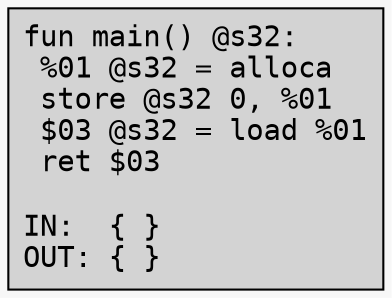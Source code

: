 digraph CFG {
	graph [fontname = "Monospace"];
	node  [fontname = "Monospace", shape=box, style=filled, margin=0.1];
	edge  [fontname = "Monospace"];
	bgcolor = "#f7f7f7";
	splines = false;

	L0 [label="fun main() @s32:\l %01 @s32 = alloca\l store @s32 0, %01\l $03 @s32 = load %01\l ret $03\l\lIN:  { }\lOUT: { }\l"];
}
